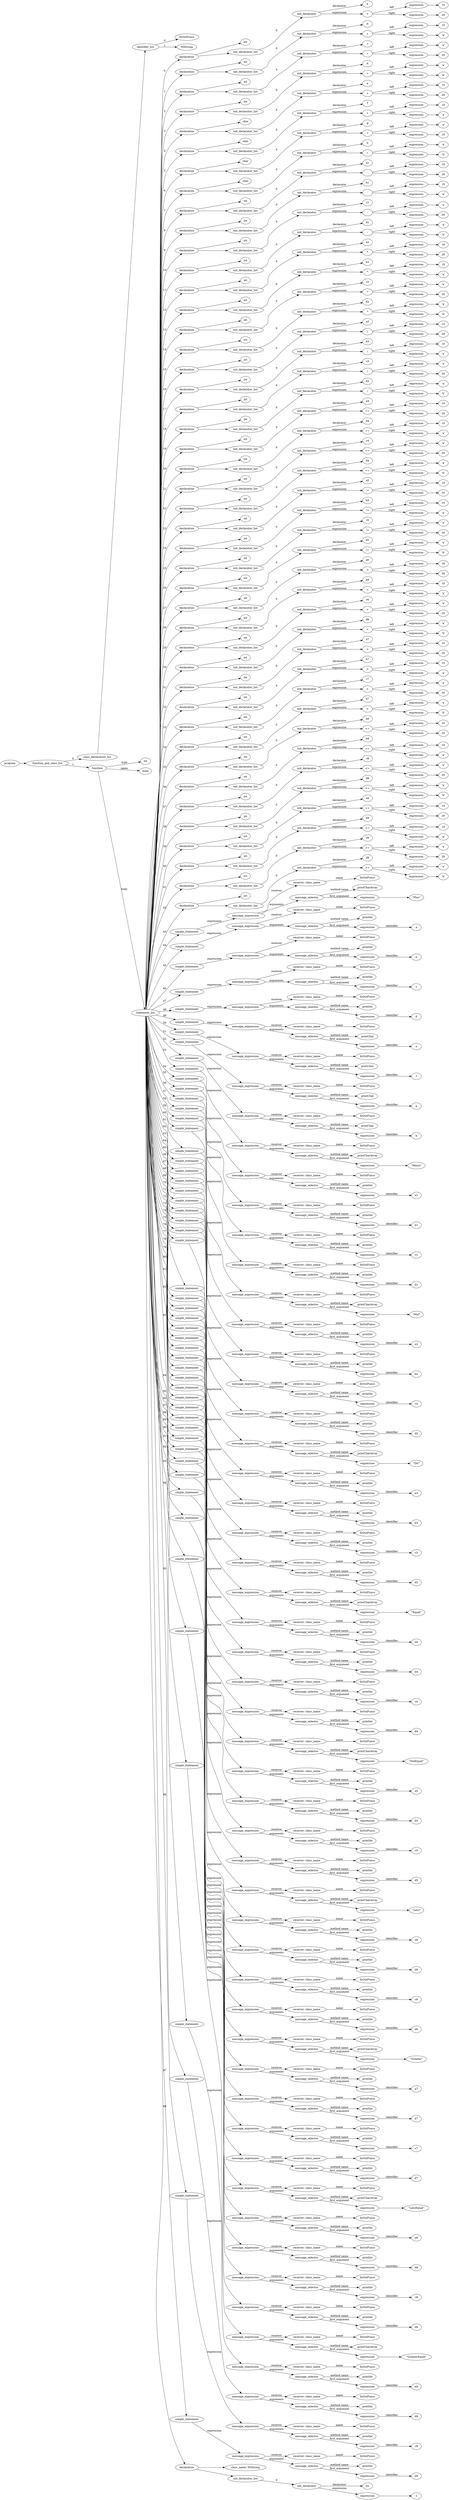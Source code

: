 digraph ObjectiveC { rankdir="LR";
688[label="program"];
688->2;
2[label="function_and_class_list"];
2->1[label="0"];
1[label="class_declaration_list"];
1->0;
0[label="identifier_list"];
0.0 [label="InOutFuncs"];
0->0.0 [label="0"];
0.1 [label="NSString"];
0->0.1 [label="1"];
2->687[label="1"];
687[label="function"];
687->3[label="type"];
3[label="int"];
687->687.1 [label="name"];
687.1 [label="main"];
687->13[label="body"];
13[label="statement_list"];
13->12[label="0"];
12[label="declaration"];
12->4;
4[label="int"];
12->11;
11[label="init_declarator_list"];
11->10[label="0"];
10[label="init_declarator"];
10.1 [label="a"];
10->10.1[label="declarator"];
10->9[label="expression"];
9[label="expression"];
9[label="+"];
9->6[label="left"];
6[label="expression"];
6->5;
5[label="10"];
9->8[label="right"];
8[label="expression"];
8->7;
7[label="20"];
13->22[label="1"];
22[label="declaration"];
22->14;
14[label="int"];
22->21;
21[label="init_declarator_list"];
21->20[label="0"];
20[label="init_declarator"];
20.1 [label="b"];
20->20.1[label="declarator"];
20->19[label="expression"];
19[label="expression"];
19[label="+"];
19->16[label="left"];
16[label="expression"];
16->15;
15[label="10"];
19->18[label="right"];
18[label="expression"];
18->17;
17[label=<'a'>];
13->31[label="2"];
31[label="declaration"];
31->23;
23[label="int"];
31->30;
30[label="init_declarator_list"];
30->29[label="0"];
29[label="init_declarator"];
29.1 [label="c"];
29->29.1[label="declarator"];
29->28[label="expression"];
28[label="expression"];
28[label="+"];
28->25[label="left"];
25[label="expression"];
25->24;
24[label=<'a'>];
28->27[label="right"];
27[label="expression"];
27->26;
26[label="20"];
13->40[label="3"];
40[label="declaration"];
40->32;
32[label="int"];
40->39;
39[label="init_declarator_list"];
39->38[label="0"];
38[label="init_declarator"];
38.1 [label="d"];
38->38.1[label="declarator"];
38->37[label="expression"];
37[label="expression"];
37[label="+"];
37->34[label="left"];
34[label="expression"];
34->33;
33[label=<'a'>];
37->36[label="right"];
36[label="expression"];
36->35;
35[label=<'b'>];
13->49[label="4"];
49[label="declaration"];
49->41;
41[label="char"];
49->48;
48[label="init_declarator_list"];
48->47[label="0"];
47[label="init_declarator"];
47.1 [label="e"];
47->47.1[label="declarator"];
47->46[label="expression"];
46[label="expression"];
46[label="+"];
46->43[label="left"];
43[label="expression"];
43->42;
42[label="10"];
46->45[label="right"];
45[label="expression"];
45->44;
44[label="20"];
13->58[label="5"];
58[label="declaration"];
58->50;
50[label="char"];
58->57;
57[label="init_declarator_list"];
57->56[label="0"];
56[label="init_declarator"];
56.1 [label="f"];
56->56.1[label="declarator"];
56->55[label="expression"];
55[label="expression"];
55[label="+"];
55->52[label="left"];
52[label="expression"];
52->51;
51[label="10"];
55->54[label="right"];
54[label="expression"];
54->53;
53[label=<'a'>];
13->67[label="6"];
67[label="declaration"];
67->59;
59[label="char"];
67->66;
66[label="init_declarator_list"];
66->65[label="0"];
65[label="init_declarator"];
65.1 [label="g"];
65->65.1[label="declarator"];
65->64[label="expression"];
64[label="expression"];
64[label="+"];
64->61[label="left"];
61[label="expression"];
61->60;
60[label=<'a'>];
64->63[label="right"];
63[label="expression"];
63->62;
62[label="10"];
13->76[label="7"];
76[label="declaration"];
76->68;
68[label="char"];
76->75;
75[label="init_declarator_list"];
75->74[label="0"];
74[label="init_declarator"];
74.1 [label="h"];
74->74.1[label="declarator"];
74->73[label="expression"];
73[label="expression"];
73[label="+"];
73->70[label="left"];
70[label="expression"];
70->69;
69[label=<'a'>];
73->72[label="right"];
72[label="expression"];
72->71;
71[label=<'b'>];
13->85[label="8"];
85[label="declaration"];
85->77;
77[label="int"];
85->84;
84[label="init_declarator_list"];
84->83[label="0"];
83[label="init_declarator"];
83.1 [label="a1"];
83->83.1[label="declarator"];
83->82[label="expression"];
82[label="expression"];
82[label="-"];
82->79[label="left"];
79[label="expression"];
79->78;
78[label="10"];
82->81[label="right"];
81[label="expression"];
81->80;
80[label="20"];
13->94[label="9"];
94[label="declaration"];
94->86;
86[label="int"];
94->93;
93[label="init_declarator_list"];
93->92[label="0"];
92[label="init_declarator"];
92.1 [label="b1"];
92->92.1[label="declarator"];
92->91[label="expression"];
91[label="expression"];
91[label="-"];
91->88[label="left"];
88[label="expression"];
88->87;
87[label="10"];
91->90[label="right"];
90[label="expression"];
90->89;
89[label=<'a'>];
13->103[label="10"];
103[label="declaration"];
103->95;
95[label="int"];
103->102;
102[label="init_declarator_list"];
102->101[label="0"];
101[label="init_declarator"];
101.1 [label="c1"];
101->101.1[label="declarator"];
101->100[label="expression"];
100[label="expression"];
100[label="-"];
100->97[label="left"];
97[label="expression"];
97->96;
96[label=<'a'>];
100->99[label="right"];
99[label="expression"];
99->98;
98[label="20"];
13->112[label="11"];
112[label="declaration"];
112->104;
104[label="int"];
112->111;
111[label="init_declarator_list"];
111->110[label="0"];
110[label="init_declarator"];
110.1 [label="d1"];
110->110.1[label="declarator"];
110->109[label="expression"];
109[label="expression"];
109[label="-"];
109->106[label="left"];
106[label="expression"];
106->105;
105[label=<'a'>];
109->108[label="right"];
108[label="expression"];
108->107;
107[label=<'b'>];
13->121[label="12"];
121[label="declaration"];
121->113;
113[label="int"];
121->120;
120[label="init_declarator_list"];
120->119[label="0"];
119[label="init_declarator"];
119.1 [label="a2"];
119->119.1[label="declarator"];
119->118[label="expression"];
118[label="expression"];
118[label="*"];
118->115[label="left"];
115[label="expression"];
115->114;
114[label="10"];
118->117[label="right"];
117[label="expression"];
117->116;
116[label="20"];
13->130[label="13"];
130[label="declaration"];
130->122;
122[label="int"];
130->129;
129[label="init_declarator_list"];
129->128[label="0"];
128[label="init_declarator"];
128.1 [label="b2"];
128->128.1[label="declarator"];
128->127[label="expression"];
127[label="expression"];
127[label="*"];
127->124[label="left"];
124[label="expression"];
124->123;
123[label="10"];
127->126[label="right"];
126[label="expression"];
126->125;
125[label=<'a'>];
13->139[label="14"];
139[label="declaration"];
139->131;
131[label="int"];
139->138;
138[label="init_declarator_list"];
138->137[label="0"];
137[label="init_declarator"];
137.1 [label="c2"];
137->137.1[label="declarator"];
137->136[label="expression"];
136[label="expression"];
136[label="*"];
136->133[label="left"];
133[label="expression"];
133->132;
132[label=<'a'>];
136->135[label="right"];
135[label="expression"];
135->134;
134[label="20"];
13->148[label="15"];
148[label="declaration"];
148->140;
140[label="int"];
148->147;
147[label="init_declarator_list"];
147->146[label="0"];
146[label="init_declarator"];
146.1 [label="d2"];
146->146.1[label="declarator"];
146->145[label="expression"];
145[label="expression"];
145[label="*"];
145->142[label="left"];
142[label="expression"];
142->141;
141[label=<'a'>];
145->144[label="right"];
144[label="expression"];
144->143;
143[label=<'b'>];
13->157[label="16"];
157[label="declaration"];
157->149;
149[label="int"];
157->156;
156[label="init_declarator_list"];
156->155[label="0"];
155[label="init_declarator"];
155.1 [label="a3"];
155->155.1[label="declarator"];
155->154[label="expression"];
154[label="expression"];
154[label="/"];
154->151[label="left"];
151[label="expression"];
151->150;
150[label="10"];
154->153[label="right"];
153[label="expression"];
153->152;
152[label="20"];
13->166[label="17"];
166[label="declaration"];
166->158;
158[label="int"];
166->165;
165[label="init_declarator_list"];
165->164[label="0"];
164[label="init_declarator"];
164.1 [label="b3"];
164->164.1[label="declarator"];
164->163[label="expression"];
163[label="expression"];
163[label="/"];
163->160[label="left"];
160[label="expression"];
160->159;
159[label="10"];
163->162[label="right"];
162[label="expression"];
162->161;
161[label=<'a'>];
13->175[label="18"];
175[label="declaration"];
175->167;
167[label="int"];
175->174;
174[label="init_declarator_list"];
174->173[label="0"];
173[label="init_declarator"];
173.1 [label="c3"];
173->173.1[label="declarator"];
173->172[label="expression"];
172[label="expression"];
172[label="/"];
172->169[label="left"];
169[label="expression"];
169->168;
168[label=<'a'>];
172->171[label="right"];
171[label="expression"];
171->170;
170[label="20"];
13->184[label="19"];
184[label="declaration"];
184->176;
176[label="int"];
184->183;
183[label="init_declarator_list"];
183->182[label="0"];
182[label="init_declarator"];
182.1 [label="d3"];
182->182.1[label="declarator"];
182->181[label="expression"];
181[label="expression"];
181[label="/"];
181->178[label="left"];
178[label="expression"];
178->177;
177[label=<'a'>];
181->180[label="right"];
180[label="expression"];
180->179;
179[label=<'b'>];
13->193[label="20"];
193[label="declaration"];
193->185;
185[label="int"];
193->192;
192[label="init_declarator_list"];
192->191[label="0"];
191[label="init_declarator"];
191.1 [label="a4"];
191->191.1[label="declarator"];
191->190[label="expression"];
190[label="expression"];
190[label="=="];
190->187[label="left"];
187[label="expression"];
187->186;
186[label="10"];
190->189[label="right"];
189[label="expression"];
189->188;
188[label="20"];
13->202[label="21"];
202[label="declaration"];
202->194;
194[label="int"];
202->201;
201[label="init_declarator_list"];
201->200[label="0"];
200[label="init_declarator"];
200.1 [label="b4"];
200->200.1[label="declarator"];
200->199[label="expression"];
199[label="expression"];
199[label="=="];
199->196[label="left"];
196[label="expression"];
196->195;
195[label="10"];
199->198[label="right"];
198[label="expression"];
198->197;
197[label=<'a'>];
13->211[label="22"];
211[label="declaration"];
211->203;
203[label="int"];
211->210;
210[label="init_declarator_list"];
210->209[label="0"];
209[label="init_declarator"];
209.1 [label="c4"];
209->209.1[label="declarator"];
209->208[label="expression"];
208[label="expression"];
208[label="=="];
208->205[label="left"];
205[label="expression"];
205->204;
204[label=<'a'>];
208->207[label="right"];
207[label="expression"];
207->206;
206[label="20"];
13->220[label="23"];
220[label="declaration"];
220->212;
212[label="int"];
220->219;
219[label="init_declarator_list"];
219->218[label="0"];
218[label="init_declarator"];
218.1 [label="d4"];
218->218.1[label="declarator"];
218->217[label="expression"];
217[label="expression"];
217[label="=="];
217->214[label="left"];
214[label="expression"];
214->213;
213[label=<'a'>];
217->216[label="right"];
216[label="expression"];
216->215;
215[label=<'b'>];
13->229[label="24"];
229[label="declaration"];
229->221;
221[label="int"];
229->228;
228[label="init_declarator_list"];
228->227[label="0"];
227[label="init_declarator"];
227.1 [label="a5"];
227->227.1[label="declarator"];
227->226[label="expression"];
226[label="expression"];
226[label="!="];
226->223[label="left"];
223[label="expression"];
223->222;
222[label="10"];
226->225[label="right"];
225[label="expression"];
225->224;
224[label="20"];
13->238[label="25"];
238[label="declaration"];
238->230;
230[label="int"];
238->237;
237[label="init_declarator_list"];
237->236[label="0"];
236[label="init_declarator"];
236.1 [label="b5"];
236->236.1[label="declarator"];
236->235[label="expression"];
235[label="expression"];
235[label="!="];
235->232[label="left"];
232[label="expression"];
232->231;
231[label="10"];
235->234[label="right"];
234[label="expression"];
234->233;
233[label=<'a'>];
13->247[label="26"];
247[label="declaration"];
247->239;
239[label="int"];
247->246;
246[label="init_declarator_list"];
246->245[label="0"];
245[label="init_declarator"];
245.1 [label="c5"];
245->245.1[label="declarator"];
245->244[label="expression"];
244[label="expression"];
244[label="!="];
244->241[label="left"];
241[label="expression"];
241->240;
240[label=<'a'>];
244->243[label="right"];
243[label="expression"];
243->242;
242[label="20"];
13->256[label="27"];
256[label="declaration"];
256->248;
248[label="int"];
256->255;
255[label="init_declarator_list"];
255->254[label="0"];
254[label="init_declarator"];
254.1 [label="d5"];
254->254.1[label="declarator"];
254->253[label="expression"];
253[label="expression"];
253[label="!="];
253->250[label="left"];
250[label="expression"];
250->249;
249[label=<'a'>];
253->252[label="right"];
252[label="expression"];
252->251;
251[label=<'b'>];
13->265[label="28"];
265[label="declaration"];
265->257;
257[label="int"];
265->264;
264[label="init_declarator_list"];
264->263[label="0"];
263[label="init_declarator"];
263.1 [label="a6"];
263->263.1[label="declarator"];
263->262[label="expression"];
262[label="expression"];
262[label="<"];
262->259[label="left"];
259[label="expression"];
259->258;
258[label="10"];
262->261[label="right"];
261[label="expression"];
261->260;
260[label="20"];
13->274[label="29"];
274[label="declaration"];
274->266;
266[label="int"];
274->273;
273[label="init_declarator_list"];
273->272[label="0"];
272[label="init_declarator"];
272.1 [label="b6"];
272->272.1[label="declarator"];
272->271[label="expression"];
271[label="expression"];
271[label="<"];
271->268[label="left"];
268[label="expression"];
268->267;
267[label="10"];
271->270[label="right"];
270[label="expression"];
270->269;
269[label=<'a'>];
13->283[label="30"];
283[label="declaration"];
283->275;
275[label="int"];
283->282;
282[label="init_declarator_list"];
282->281[label="0"];
281[label="init_declarator"];
281.1 [label="c6"];
281->281.1[label="declarator"];
281->280[label="expression"];
280[label="expression"];
280[label="<"];
280->277[label="left"];
277[label="expression"];
277->276;
276[label=<'a'>];
280->279[label="right"];
279[label="expression"];
279->278;
278[label="20"];
13->292[label="31"];
292[label="declaration"];
292->284;
284[label="int"];
292->291;
291[label="init_declarator_list"];
291->290[label="0"];
290[label="init_declarator"];
290.1 [label="d6"];
290->290.1[label="declarator"];
290->289[label="expression"];
289[label="expression"];
289[label="<"];
289->286[label="left"];
286[label="expression"];
286->285;
285[label=<'a'>];
289->288[label="right"];
288[label="expression"];
288->287;
287[label=<'b'>];
13->301[label="32"];
301[label="declaration"];
301->293;
293[label="int"];
301->300;
300[label="init_declarator_list"];
300->299[label="0"];
299[label="init_declarator"];
299.1 [label="a7"];
299->299.1[label="declarator"];
299->298[label="expression"];
298[label="expression"];
298[label=">"];
298->295[label="left"];
295[label="expression"];
295->294;
294[label="10"];
298->297[label="right"];
297[label="expression"];
297->296;
296[label="20"];
13->310[label="33"];
310[label="declaration"];
310->302;
302[label="int"];
310->309;
309[label="init_declarator_list"];
309->308[label="0"];
308[label="init_declarator"];
308.1 [label="b7"];
308->308.1[label="declarator"];
308->307[label="expression"];
307[label="expression"];
307[label=">"];
307->304[label="left"];
304[label="expression"];
304->303;
303[label="10"];
307->306[label="right"];
306[label="expression"];
306->305;
305[label=<'a'>];
13->319[label="34"];
319[label="declaration"];
319->311;
311[label="int"];
319->318;
318[label="init_declarator_list"];
318->317[label="0"];
317[label="init_declarator"];
317.1 [label="c7"];
317->317.1[label="declarator"];
317->316[label="expression"];
316[label="expression"];
316[label=">"];
316->313[label="left"];
313[label="expression"];
313->312;
312[label=<'a'>];
316->315[label="right"];
315[label="expression"];
315->314;
314[label="20"];
13->328[label="35"];
328[label="declaration"];
328->320;
320[label="int"];
328->327;
327[label="init_declarator_list"];
327->326[label="0"];
326[label="init_declarator"];
326.1 [label="d7"];
326->326.1[label="declarator"];
326->325[label="expression"];
325[label="expression"];
325[label=">"];
325->322[label="left"];
322[label="expression"];
322->321;
321[label=<'a'>];
325->324[label="right"];
324[label="expression"];
324->323;
323[label=<'b'>];
13->337[label="36"];
337[label="declaration"];
337->329;
329[label="int"];
337->336;
336[label="init_declarator_list"];
336->335[label="0"];
335[label="init_declarator"];
335.1 [label="a8"];
335->335.1[label="declarator"];
335->334[label="expression"];
334[label="expression"];
334[label="<="];
334->331[label="left"];
331[label="expression"];
331->330;
330[label="10"];
334->333[label="right"];
333[label="expression"];
333->332;
332[label="20"];
13->346[label="37"];
346[label="declaration"];
346->338;
338[label="int"];
346->345;
345[label="init_declarator_list"];
345->344[label="0"];
344[label="init_declarator"];
344.1 [label="b8"];
344->344.1[label="declarator"];
344->343[label="expression"];
343[label="expression"];
343[label="<="];
343->340[label="left"];
340[label="expression"];
340->339;
339[label="10"];
343->342[label="right"];
342[label="expression"];
342->341;
341[label=<'a'>];
13->355[label="38"];
355[label="declaration"];
355->347;
347[label="int"];
355->354;
354[label="init_declarator_list"];
354->353[label="0"];
353[label="init_declarator"];
353.1 [label="c8"];
353->353.1[label="declarator"];
353->352[label="expression"];
352[label="expression"];
352[label="<="];
352->349[label="left"];
349[label="expression"];
349->348;
348[label=<'a'>];
352->351[label="right"];
351[label="expression"];
351->350;
350[label="20"];
13->364[label="39"];
364[label="declaration"];
364->356;
356[label="int"];
364->363;
363[label="init_declarator_list"];
363->362[label="0"];
362[label="init_declarator"];
362.1 [label="d8"];
362->362.1[label="declarator"];
362->361[label="expression"];
361[label="expression"];
361[label="<="];
361->358[label="left"];
358[label="expression"];
358->357;
357[label=<'a'>];
361->360[label="right"];
360[label="expression"];
360->359;
359[label=<'b'>];
13->373[label="40"];
373[label="declaration"];
373->365;
365[label="int"];
373->372;
372[label="init_declarator_list"];
372->371[label="0"];
371[label="init_declarator"];
371.1 [label="a9"];
371->371.1[label="declarator"];
371->370[label="expression"];
370[label="expression"];
370[label=">="];
370->367[label="left"];
367[label="expression"];
367->366;
366[label="10"];
370->369[label="right"];
369[label="expression"];
369->368;
368[label="20"];
13->382[label="41"];
382[label="declaration"];
382->374;
374[label="int"];
382->381;
381[label="init_declarator_list"];
381->380[label="0"];
380[label="init_declarator"];
380.1 [label="b9"];
380->380.1[label="declarator"];
380->379[label="expression"];
379[label="expression"];
379[label=">="];
379->376[label="left"];
376[label="expression"];
376->375;
375[label="10"];
379->378[label="right"];
378[label="expression"];
378->377;
377[label=<'a'>];
13->391[label="42"];
391[label="declaration"];
391->383;
383[label="int"];
391->390;
390[label="init_declarator_list"];
390->389[label="0"];
389[label="init_declarator"];
389.1 [label="c9"];
389->389.1[label="declarator"];
389->388[label="expression"];
388[label="expression"];
388[label=">="];
388->385[label="left"];
385[label="expression"];
385->384;
384[label=<'a'>];
388->387[label="right"];
387[label="expression"];
387->386;
386[label="20"];
13->400[label="43"];
400[label="declaration"];
400->392;
392[label="int"];
400->399;
399[label="init_declarator_list"];
399->398[label="0"];
398[label="init_declarator"];
398.1 [label="d9"];
398->398.1[label="declarator"];
398->397[label="expression"];
397[label="expression"];
397[label=">="];
397->394[label="left"];
394[label="expression"];
394->393;
393[label=<'a'>];
397->396[label="right"];
396[label="expression"];
396->395;
395[label=<'b'>];
13->406[label="44"];
406[label="simple_statement"];
406->405[label="expression"];
405[label="expression"];
405[label="message_expression"];
405->401[label="receiver"];
401[label="receiver: class_name"];
401.1 [label="InOutFuncs"];
401->401.1 [label="name"];
405->404[label="arguments"];
404[label="message_selector"];
404.1 [label="printCharArray"];
404->404.1 [label="method name"]; 
404->403[label="first_argument"];
403[label="expression"];
403->402;
402[label=<"Plus">];
13->411[label="45"];
411[label="simple_statement"];
411->410[label="expression"];
410[label="expression"];
410[label="message_expression"];
410->407[label="receiver"];
407[label="receiver: class_name"];
407.1 [label="InOutFuncs"];
407->407.1 [label="name"];
410->409[label="arguments"];
409[label="message_selector"];
409.1 [label="printInt"];
409->409.1 [label="method name"]; 
409->408[label="first_argument"];
408[label="expression"];
408->408.1 [label="identifier"];408.1[label="a"];
13->416[label="46"];
416[label="simple_statement"];
416->415[label="expression"];
415[label="expression"];
415[label="message_expression"];
415->412[label="receiver"];
412[label="receiver: class_name"];
412.1 [label="InOutFuncs"];
412->412.1 [label="name"];
415->414[label="arguments"];
414[label="message_selector"];
414.1 [label="printInt"];
414->414.1 [label="method name"]; 
414->413[label="first_argument"];
413[label="expression"];
413->413.1 [label="identifier"];413.1[label="b"];
13->421[label="47"];
421[label="simple_statement"];
421->420[label="expression"];
420[label="expression"];
420[label="message_expression"];
420->417[label="receiver"];
417[label="receiver: class_name"];
417.1 [label="InOutFuncs"];
417->417.1 [label="name"];
420->419[label="arguments"];
419[label="message_selector"];
419.1 [label="printInt"];
419->419.1 [label="method name"]; 
419->418[label="first_argument"];
418[label="expression"];
418->418.1 [label="identifier"];418.1[label="c"];
13->426[label="48"];
426[label="simple_statement"];
426->425[label="expression"];
425[label="expression"];
425[label="message_expression"];
425->422[label="receiver"];
422[label="receiver: class_name"];
422.1 [label="InOutFuncs"];
422->422.1 [label="name"];
425->424[label="arguments"];
424[label="message_selector"];
424.1 [label="printInt"];
424->424.1 [label="method name"]; 
424->423[label="first_argument"];
423[label="expression"];
423->423.1 [label="identifier"];423.1[label="d"];
13->431[label="49"];
431[label="simple_statement"];
431->430[label="expression"];
430[label="expression"];
430[label="message_expression"];
430->427[label="receiver"];
427[label="receiver: class_name"];
427.1 [label="InOutFuncs"];
427->427.1 [label="name"];
430->429[label="arguments"];
429[label="message_selector"];
429.1 [label="printChar"];
429->429.1 [label="method name"]; 
429->428[label="first_argument"];
428[label="expression"];
428->428.1 [label="identifier"];428.1[label="e"];
13->436[label="50"];
436[label="simple_statement"];
436->435[label="expression"];
435[label="expression"];
435[label="message_expression"];
435->432[label="receiver"];
432[label="receiver: class_name"];
432.1 [label="InOutFuncs"];
432->432.1 [label="name"];
435->434[label="arguments"];
434[label="message_selector"];
434.1 [label="printChar"];
434->434.1 [label="method name"]; 
434->433[label="first_argument"];
433[label="expression"];
433->433.1 [label="identifier"];433.1[label="f"];
13->441[label="51"];
441[label="simple_statement"];
441->440[label="expression"];
440[label="expression"];
440[label="message_expression"];
440->437[label="receiver"];
437[label="receiver: class_name"];
437.1 [label="InOutFuncs"];
437->437.1 [label="name"];
440->439[label="arguments"];
439[label="message_selector"];
439.1 [label="printChar"];
439->439.1 [label="method name"]; 
439->438[label="first_argument"];
438[label="expression"];
438->438.1 [label="identifier"];438.1[label="g"];
13->446[label="52"];
446[label="simple_statement"];
446->445[label="expression"];
445[label="expression"];
445[label="message_expression"];
445->442[label="receiver"];
442[label="receiver: class_name"];
442.1 [label="InOutFuncs"];
442->442.1 [label="name"];
445->444[label="arguments"];
444[label="message_selector"];
444.1 [label="printChar"];
444->444.1 [label="method name"]; 
444->443[label="first_argument"];
443[label="expression"];
443->443.1 [label="identifier"];443.1[label="h"];
13->452[label="53"];
452[label="simple_statement"];
452->451[label="expression"];
451[label="expression"];
451[label="message_expression"];
451->447[label="receiver"];
447[label="receiver: class_name"];
447.1 [label="InOutFuncs"];
447->447.1 [label="name"];
451->450[label="arguments"];
450[label="message_selector"];
450.1 [label="printCharArray"];
450->450.1 [label="method name"]; 
450->449[label="first_argument"];
449[label="expression"];
449->448;
448[label=<"
Minus">];
13->457[label="54"];
457[label="simple_statement"];
457->456[label="expression"];
456[label="expression"];
456[label="message_expression"];
456->453[label="receiver"];
453[label="receiver: class_name"];
453.1 [label="InOutFuncs"];
453->453.1 [label="name"];
456->455[label="arguments"];
455[label="message_selector"];
455.1 [label="printInt"];
455->455.1 [label="method name"]; 
455->454[label="first_argument"];
454[label="expression"];
454->454.1 [label="identifier"];454.1[label="a1"];
13->462[label="55"];
462[label="simple_statement"];
462->461[label="expression"];
461[label="expression"];
461[label="message_expression"];
461->458[label="receiver"];
458[label="receiver: class_name"];
458.1 [label="InOutFuncs"];
458->458.1 [label="name"];
461->460[label="arguments"];
460[label="message_selector"];
460.1 [label="printInt"];
460->460.1 [label="method name"]; 
460->459[label="first_argument"];
459[label="expression"];
459->459.1 [label="identifier"];459.1[label="b1"];
13->467[label="56"];
467[label="simple_statement"];
467->466[label="expression"];
466[label="expression"];
466[label="message_expression"];
466->463[label="receiver"];
463[label="receiver: class_name"];
463.1 [label="InOutFuncs"];
463->463.1 [label="name"];
466->465[label="arguments"];
465[label="message_selector"];
465.1 [label="printInt"];
465->465.1 [label="method name"]; 
465->464[label="first_argument"];
464[label="expression"];
464->464.1 [label="identifier"];464.1[label="c1"];
13->472[label="57"];
472[label="simple_statement"];
472->471[label="expression"];
471[label="expression"];
471[label="message_expression"];
471->468[label="receiver"];
468[label="receiver: class_name"];
468.1 [label="InOutFuncs"];
468->468.1 [label="name"];
471->470[label="arguments"];
470[label="message_selector"];
470.1 [label="printInt"];
470->470.1 [label="method name"]; 
470->469[label="first_argument"];
469[label="expression"];
469->469.1 [label="identifier"];469.1[label="d1"];
13->478[label="58"];
478[label="simple_statement"];
478->477[label="expression"];
477[label="expression"];
477[label="message_expression"];
477->473[label="receiver"];
473[label="receiver: class_name"];
473.1 [label="InOutFuncs"];
473->473.1 [label="name"];
477->476[label="arguments"];
476[label="message_selector"];
476.1 [label="printCharArray"];
476->476.1 [label="method name"]; 
476->475[label="first_argument"];
475[label="expression"];
475->474;
474[label=<"
Mul">];
13->483[label="59"];
483[label="simple_statement"];
483->482[label="expression"];
482[label="expression"];
482[label="message_expression"];
482->479[label="receiver"];
479[label="receiver: class_name"];
479.1 [label="InOutFuncs"];
479->479.1 [label="name"];
482->481[label="arguments"];
481[label="message_selector"];
481.1 [label="printInt"];
481->481.1 [label="method name"]; 
481->480[label="first_argument"];
480[label="expression"];
480->480.1 [label="identifier"];480.1[label="a2"];
13->488[label="60"];
488[label="simple_statement"];
488->487[label="expression"];
487[label="expression"];
487[label="message_expression"];
487->484[label="receiver"];
484[label="receiver: class_name"];
484.1 [label="InOutFuncs"];
484->484.1 [label="name"];
487->486[label="arguments"];
486[label="message_selector"];
486.1 [label="printInt"];
486->486.1 [label="method name"]; 
486->485[label="first_argument"];
485[label="expression"];
485->485.1 [label="identifier"];485.1[label="b2"];
13->493[label="61"];
493[label="simple_statement"];
493->492[label="expression"];
492[label="expression"];
492[label="message_expression"];
492->489[label="receiver"];
489[label="receiver: class_name"];
489.1 [label="InOutFuncs"];
489->489.1 [label="name"];
492->491[label="arguments"];
491[label="message_selector"];
491.1 [label="printInt"];
491->491.1 [label="method name"]; 
491->490[label="first_argument"];
490[label="expression"];
490->490.1 [label="identifier"];490.1[label="c2"];
13->498[label="62"];
498[label="simple_statement"];
498->497[label="expression"];
497[label="expression"];
497[label="message_expression"];
497->494[label="receiver"];
494[label="receiver: class_name"];
494.1 [label="InOutFuncs"];
494->494.1 [label="name"];
497->496[label="arguments"];
496[label="message_selector"];
496.1 [label="printInt"];
496->496.1 [label="method name"]; 
496->495[label="first_argument"];
495[label="expression"];
495->495.1 [label="identifier"];495.1[label="d2"];
13->504[label="63"];
504[label="simple_statement"];
504->503[label="expression"];
503[label="expression"];
503[label="message_expression"];
503->499[label="receiver"];
499[label="receiver: class_name"];
499.1 [label="InOutFuncs"];
499->499.1 [label="name"];
503->502[label="arguments"];
502[label="message_selector"];
502.1 [label="printCharArray"];
502->502.1 [label="method name"]; 
502->501[label="first_argument"];
501[label="expression"];
501->500;
500[label=<"
Div">];
13->509[label="64"];
509[label="simple_statement"];
509->508[label="expression"];
508[label="expression"];
508[label="message_expression"];
508->505[label="receiver"];
505[label="receiver: class_name"];
505.1 [label="InOutFuncs"];
505->505.1 [label="name"];
508->507[label="arguments"];
507[label="message_selector"];
507.1 [label="printInt"];
507->507.1 [label="method name"]; 
507->506[label="first_argument"];
506[label="expression"];
506->506.1 [label="identifier"];506.1[label="a3"];
13->514[label="65"];
514[label="simple_statement"];
514->513[label="expression"];
513[label="expression"];
513[label="message_expression"];
513->510[label="receiver"];
510[label="receiver: class_name"];
510.1 [label="InOutFuncs"];
510->510.1 [label="name"];
513->512[label="arguments"];
512[label="message_selector"];
512.1 [label="printInt"];
512->512.1 [label="method name"]; 
512->511[label="first_argument"];
511[label="expression"];
511->511.1 [label="identifier"];511.1[label="b3"];
13->519[label="66"];
519[label="simple_statement"];
519->518[label="expression"];
518[label="expression"];
518[label="message_expression"];
518->515[label="receiver"];
515[label="receiver: class_name"];
515.1 [label="InOutFuncs"];
515->515.1 [label="name"];
518->517[label="arguments"];
517[label="message_selector"];
517.1 [label="printInt"];
517->517.1 [label="method name"]; 
517->516[label="first_argument"];
516[label="expression"];
516->516.1 [label="identifier"];516.1[label="c3"];
13->524[label="67"];
524[label="simple_statement"];
524->523[label="expression"];
523[label="expression"];
523[label="message_expression"];
523->520[label="receiver"];
520[label="receiver: class_name"];
520.1 [label="InOutFuncs"];
520->520.1 [label="name"];
523->522[label="arguments"];
522[label="message_selector"];
522.1 [label="printInt"];
522->522.1 [label="method name"]; 
522->521[label="first_argument"];
521[label="expression"];
521->521.1 [label="identifier"];521.1[label="d3"];
13->530[label="68"];
530[label="simple_statement"];
530->529[label="expression"];
529[label="expression"];
529[label="message_expression"];
529->525[label="receiver"];
525[label="receiver: class_name"];
525.1 [label="InOutFuncs"];
525->525.1 [label="name"];
529->528[label="arguments"];
528[label="message_selector"];
528.1 [label="printCharArray"];
528->528.1 [label="method name"]; 
528->527[label="first_argument"];
527[label="expression"];
527->526;
526[label=<"
Equal">];
13->535[label="69"];
535[label="simple_statement"];
535->534[label="expression"];
534[label="expression"];
534[label="message_expression"];
534->531[label="receiver"];
531[label="receiver: class_name"];
531.1 [label="InOutFuncs"];
531->531.1 [label="name"];
534->533[label="arguments"];
533[label="message_selector"];
533.1 [label="printInt"];
533->533.1 [label="method name"]; 
533->532[label="first_argument"];
532[label="expression"];
532->532.1 [label="identifier"];532.1[label="a4"];
13->540[label="70"];
540[label="simple_statement"];
540->539[label="expression"];
539[label="expression"];
539[label="message_expression"];
539->536[label="receiver"];
536[label="receiver: class_name"];
536.1 [label="InOutFuncs"];
536->536.1 [label="name"];
539->538[label="arguments"];
538[label="message_selector"];
538.1 [label="printInt"];
538->538.1 [label="method name"]; 
538->537[label="first_argument"];
537[label="expression"];
537->537.1 [label="identifier"];537.1[label="b4"];
13->545[label="71"];
545[label="simple_statement"];
545->544[label="expression"];
544[label="expression"];
544[label="message_expression"];
544->541[label="receiver"];
541[label="receiver: class_name"];
541.1 [label="InOutFuncs"];
541->541.1 [label="name"];
544->543[label="arguments"];
543[label="message_selector"];
543.1 [label="printInt"];
543->543.1 [label="method name"]; 
543->542[label="first_argument"];
542[label="expression"];
542->542.1 [label="identifier"];542.1[label="c4"];
13->550[label="72"];
550[label="simple_statement"];
550->549[label="expression"];
549[label="expression"];
549[label="message_expression"];
549->546[label="receiver"];
546[label="receiver: class_name"];
546.1 [label="InOutFuncs"];
546->546.1 [label="name"];
549->548[label="arguments"];
548[label="message_selector"];
548.1 [label="printInt"];
548->548.1 [label="method name"]; 
548->547[label="first_argument"];
547[label="expression"];
547->547.1 [label="identifier"];547.1[label="d4"];
13->556[label="73"];
556[label="simple_statement"];
556->555[label="expression"];
555[label="expression"];
555[label="message_expression"];
555->551[label="receiver"];
551[label="receiver: class_name"];
551.1 [label="InOutFuncs"];
551->551.1 [label="name"];
555->554[label="arguments"];
554[label="message_selector"];
554.1 [label="printCharArray"];
554->554.1 [label="method name"]; 
554->553[label="first_argument"];
553[label="expression"];
553->552;
552[label=<"
NotEqual">];
13->561[label="74"];
561[label="simple_statement"];
561->560[label="expression"];
560[label="expression"];
560[label="message_expression"];
560->557[label="receiver"];
557[label="receiver: class_name"];
557.1 [label="InOutFuncs"];
557->557.1 [label="name"];
560->559[label="arguments"];
559[label="message_selector"];
559.1 [label="printInt"];
559->559.1 [label="method name"]; 
559->558[label="first_argument"];
558[label="expression"];
558->558.1 [label="identifier"];558.1[label="a5"];
13->566[label="75"];
566[label="simple_statement"];
566->565[label="expression"];
565[label="expression"];
565[label="message_expression"];
565->562[label="receiver"];
562[label="receiver: class_name"];
562.1 [label="InOutFuncs"];
562->562.1 [label="name"];
565->564[label="arguments"];
564[label="message_selector"];
564.1 [label="printInt"];
564->564.1 [label="method name"]; 
564->563[label="first_argument"];
563[label="expression"];
563->563.1 [label="identifier"];563.1[label="b5"];
13->571[label="76"];
571[label="simple_statement"];
571->570[label="expression"];
570[label="expression"];
570[label="message_expression"];
570->567[label="receiver"];
567[label="receiver: class_name"];
567.1 [label="InOutFuncs"];
567->567.1 [label="name"];
570->569[label="arguments"];
569[label="message_selector"];
569.1 [label="printInt"];
569->569.1 [label="method name"]; 
569->568[label="first_argument"];
568[label="expression"];
568->568.1 [label="identifier"];568.1[label="c5"];
13->576[label="77"];
576[label="simple_statement"];
576->575[label="expression"];
575[label="expression"];
575[label="message_expression"];
575->572[label="receiver"];
572[label="receiver: class_name"];
572.1 [label="InOutFuncs"];
572->572.1 [label="name"];
575->574[label="arguments"];
574[label="message_selector"];
574.1 [label="printInt"];
574->574.1 [label="method name"]; 
574->573[label="first_argument"];
573[label="expression"];
573->573.1 [label="identifier"];573.1[label="d5"];
13->582[label="78"];
582[label="simple_statement"];
582->581[label="expression"];
581[label="expression"];
581[label="message_expression"];
581->577[label="receiver"];
577[label="receiver: class_name"];
577.1 [label="InOutFuncs"];
577->577.1 [label="name"];
581->580[label="arguments"];
580[label="message_selector"];
580.1 [label="printCharArray"];
580->580.1 [label="method name"]; 
580->579[label="first_argument"];
579[label="expression"];
579->578;
578[label=<"
Less">];
13->587[label="79"];
587[label="simple_statement"];
587->586[label="expression"];
586[label="expression"];
586[label="message_expression"];
586->583[label="receiver"];
583[label="receiver: class_name"];
583.1 [label="InOutFuncs"];
583->583.1 [label="name"];
586->585[label="arguments"];
585[label="message_selector"];
585.1 [label="printInt"];
585->585.1 [label="method name"]; 
585->584[label="first_argument"];
584[label="expression"];
584->584.1 [label="identifier"];584.1[label="a6"];
13->592[label="80"];
592[label="simple_statement"];
592->591[label="expression"];
591[label="expression"];
591[label="message_expression"];
591->588[label="receiver"];
588[label="receiver: class_name"];
588.1 [label="InOutFuncs"];
588->588.1 [label="name"];
591->590[label="arguments"];
590[label="message_selector"];
590.1 [label="printInt"];
590->590.1 [label="method name"]; 
590->589[label="first_argument"];
589[label="expression"];
589->589.1 [label="identifier"];589.1[label="b6"];
13->597[label="81"];
597[label="simple_statement"];
597->596[label="expression"];
596[label="expression"];
596[label="message_expression"];
596->593[label="receiver"];
593[label="receiver: class_name"];
593.1 [label="InOutFuncs"];
593->593.1 [label="name"];
596->595[label="arguments"];
595[label="message_selector"];
595.1 [label="printInt"];
595->595.1 [label="method name"]; 
595->594[label="first_argument"];
594[label="expression"];
594->594.1 [label="identifier"];594.1[label="c6"];
13->602[label="82"];
602[label="simple_statement"];
602->601[label="expression"];
601[label="expression"];
601[label="message_expression"];
601->598[label="receiver"];
598[label="receiver: class_name"];
598.1 [label="InOutFuncs"];
598->598.1 [label="name"];
601->600[label="arguments"];
600[label="message_selector"];
600.1 [label="printInt"];
600->600.1 [label="method name"]; 
600->599[label="first_argument"];
599[label="expression"];
599->599.1 [label="identifier"];599.1[label="d6"];
13->608[label="83"];
608[label="simple_statement"];
608->607[label="expression"];
607[label="expression"];
607[label="message_expression"];
607->603[label="receiver"];
603[label="receiver: class_name"];
603.1 [label="InOutFuncs"];
603->603.1 [label="name"];
607->606[label="arguments"];
606[label="message_selector"];
606.1 [label="printCharArray"];
606->606.1 [label="method name"]; 
606->605[label="first_argument"];
605[label="expression"];
605->604;
604[label=<"
Greater">];
13->613[label="84"];
613[label="simple_statement"];
613->612[label="expression"];
612[label="expression"];
612[label="message_expression"];
612->609[label="receiver"];
609[label="receiver: class_name"];
609.1 [label="InOutFuncs"];
609->609.1 [label="name"];
612->611[label="arguments"];
611[label="message_selector"];
611.1 [label="printInt"];
611->611.1 [label="method name"]; 
611->610[label="first_argument"];
610[label="expression"];
610->610.1 [label="identifier"];610.1[label="a7"];
13->618[label="85"];
618[label="simple_statement"];
618->617[label="expression"];
617[label="expression"];
617[label="message_expression"];
617->614[label="receiver"];
614[label="receiver: class_name"];
614.1 [label="InOutFuncs"];
614->614.1 [label="name"];
617->616[label="arguments"];
616[label="message_selector"];
616.1 [label="printInt"];
616->616.1 [label="method name"]; 
616->615[label="first_argument"];
615[label="expression"];
615->615.1 [label="identifier"];615.1[label="b7"];
13->623[label="86"];
623[label="simple_statement"];
623->622[label="expression"];
622[label="expression"];
622[label="message_expression"];
622->619[label="receiver"];
619[label="receiver: class_name"];
619.1 [label="InOutFuncs"];
619->619.1 [label="name"];
622->621[label="arguments"];
621[label="message_selector"];
621.1 [label="printInt"];
621->621.1 [label="method name"]; 
621->620[label="first_argument"];
620[label="expression"];
620->620.1 [label="identifier"];620.1[label="c7"];
13->628[label="87"];
628[label="simple_statement"];
628->627[label="expression"];
627[label="expression"];
627[label="message_expression"];
627->624[label="receiver"];
624[label="receiver: class_name"];
624.1 [label="InOutFuncs"];
624->624.1 [label="name"];
627->626[label="arguments"];
626[label="message_selector"];
626.1 [label="printInt"];
626->626.1 [label="method name"]; 
626->625[label="first_argument"];
625[label="expression"];
625->625.1 [label="identifier"];625.1[label="d7"];
13->634[label="88"];
634[label="simple_statement"];
634->633[label="expression"];
633[label="expression"];
633[label="message_expression"];
633->629[label="receiver"];
629[label="receiver: class_name"];
629.1 [label="InOutFuncs"];
629->629.1 [label="name"];
633->632[label="arguments"];
632[label="message_selector"];
632.1 [label="printCharArray"];
632->632.1 [label="method name"]; 
632->631[label="first_argument"];
631[label="expression"];
631->630;
630[label=<"
LessEqual">];
13->639[label="89"];
639[label="simple_statement"];
639->638[label="expression"];
638[label="expression"];
638[label="message_expression"];
638->635[label="receiver"];
635[label="receiver: class_name"];
635.1 [label="InOutFuncs"];
635->635.1 [label="name"];
638->637[label="arguments"];
637[label="message_selector"];
637.1 [label="printInt"];
637->637.1 [label="method name"]; 
637->636[label="first_argument"];
636[label="expression"];
636->636.1 [label="identifier"];636.1[label="a8"];
13->644[label="90"];
644[label="simple_statement"];
644->643[label="expression"];
643[label="expression"];
643[label="message_expression"];
643->640[label="receiver"];
640[label="receiver: class_name"];
640.1 [label="InOutFuncs"];
640->640.1 [label="name"];
643->642[label="arguments"];
642[label="message_selector"];
642.1 [label="printInt"];
642->642.1 [label="method name"]; 
642->641[label="first_argument"];
641[label="expression"];
641->641.1 [label="identifier"];641.1[label="b8"];
13->649[label="91"];
649[label="simple_statement"];
649->648[label="expression"];
648[label="expression"];
648[label="message_expression"];
648->645[label="receiver"];
645[label="receiver: class_name"];
645.1 [label="InOutFuncs"];
645->645.1 [label="name"];
648->647[label="arguments"];
647[label="message_selector"];
647.1 [label="printInt"];
647->647.1 [label="method name"]; 
647->646[label="first_argument"];
646[label="expression"];
646->646.1 [label="identifier"];646.1[label="c8"];
13->654[label="92"];
654[label="simple_statement"];
654->653[label="expression"];
653[label="expression"];
653[label="message_expression"];
653->650[label="receiver"];
650[label="receiver: class_name"];
650.1 [label="InOutFuncs"];
650->650.1 [label="name"];
653->652[label="arguments"];
652[label="message_selector"];
652.1 [label="printInt"];
652->652.1 [label="method name"]; 
652->651[label="first_argument"];
651[label="expression"];
651->651.1 [label="identifier"];651.1[label="d8"];
13->660[label="93"];
660[label="simple_statement"];
660->659[label="expression"];
659[label="expression"];
659[label="message_expression"];
659->655[label="receiver"];
655[label="receiver: class_name"];
655.1 [label="InOutFuncs"];
655->655.1 [label="name"];
659->658[label="arguments"];
658[label="message_selector"];
658.1 [label="printCharArray"];
658->658.1 [label="method name"]; 
658->657[label="first_argument"];
657[label="expression"];
657->656;
656[label=<"
GreaterEqual">];
13->665[label="94"];
665[label="simple_statement"];
665->664[label="expression"];
664[label="expression"];
664[label="message_expression"];
664->661[label="receiver"];
661[label="receiver: class_name"];
661.1 [label="InOutFuncs"];
661->661.1 [label="name"];
664->663[label="arguments"];
663[label="message_selector"];
663.1 [label="printInt"];
663->663.1 [label="method name"]; 
663->662[label="first_argument"];
662[label="expression"];
662->662.1 [label="identifier"];662.1[label="a9"];
13->670[label="95"];
670[label="simple_statement"];
670->669[label="expression"];
669[label="expression"];
669[label="message_expression"];
669->666[label="receiver"];
666[label="receiver: class_name"];
666.1 [label="InOutFuncs"];
666->666.1 [label="name"];
669->668[label="arguments"];
668[label="message_selector"];
668.1 [label="printInt"];
668->668.1 [label="method name"]; 
668->667[label="first_argument"];
667[label="expression"];
667->667.1 [label="identifier"];667.1[label="b9"];
13->675[label="96"];
675[label="simple_statement"];
675->674[label="expression"];
674[label="expression"];
674[label="message_expression"];
674->671[label="receiver"];
671[label="receiver: class_name"];
671.1 [label="InOutFuncs"];
671->671.1 [label="name"];
674->673[label="arguments"];
673[label="message_selector"];
673.1 [label="printInt"];
673->673.1 [label="method name"]; 
673->672[label="first_argument"];
672[label="expression"];
672->672.1 [label="identifier"];672.1[label="c9"];
13->680[label="97"];
680[label="simple_statement"];
680->679[label="expression"];
679[label="expression"];
679[label="message_expression"];
679->676[label="receiver"];
676[label="receiver: class_name"];
676.1 [label="InOutFuncs"];
676->676.1 [label="name"];
679->678[label="arguments"];
678[label="message_selector"];
678.1 [label="printInt"];
678->678.1 [label="method name"]; 
678->677[label="first_argument"];
677[label="expression"];
677->677.1 [label="identifier"];677.1[label="d9"];
13->686[label="98"];
686[label="declaration"];
686->685;
685[label="class_name: NSString"];
686->684;
684[label="init_declarator_list"];
684->683[label="0"];
683[label="init_declarator"];
683.1 [label="str"];
683->683.1[label="declarator"];
683->682[label="expression"];
682[label="expression"];
682->681;
681[label="1"];
}
